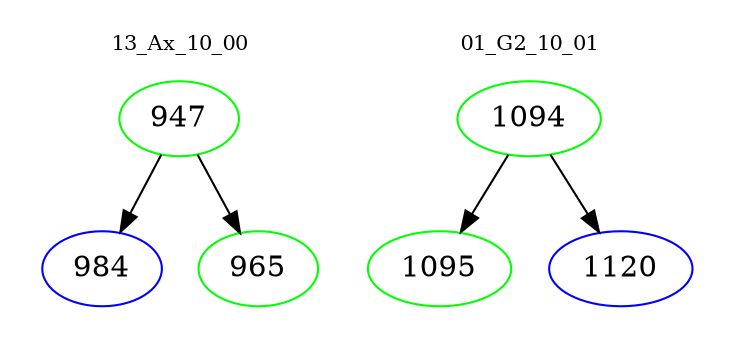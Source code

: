 digraph{
subgraph cluster_0 {
color = white
label = "13_Ax_10_00";
fontsize=10;
T0_947 [label="947", color="green"]
T0_947 -> T0_984 [color="black"]
T0_984 [label="984", color="blue"]
T0_947 -> T0_965 [color="black"]
T0_965 [label="965", color="green"]
}
subgraph cluster_1 {
color = white
label = "01_G2_10_01";
fontsize=10;
T1_1094 [label="1094", color="green"]
T1_1094 -> T1_1095 [color="black"]
T1_1095 [label="1095", color="green"]
T1_1094 -> T1_1120 [color="black"]
T1_1120 [label="1120", color="blue"]
}
}
